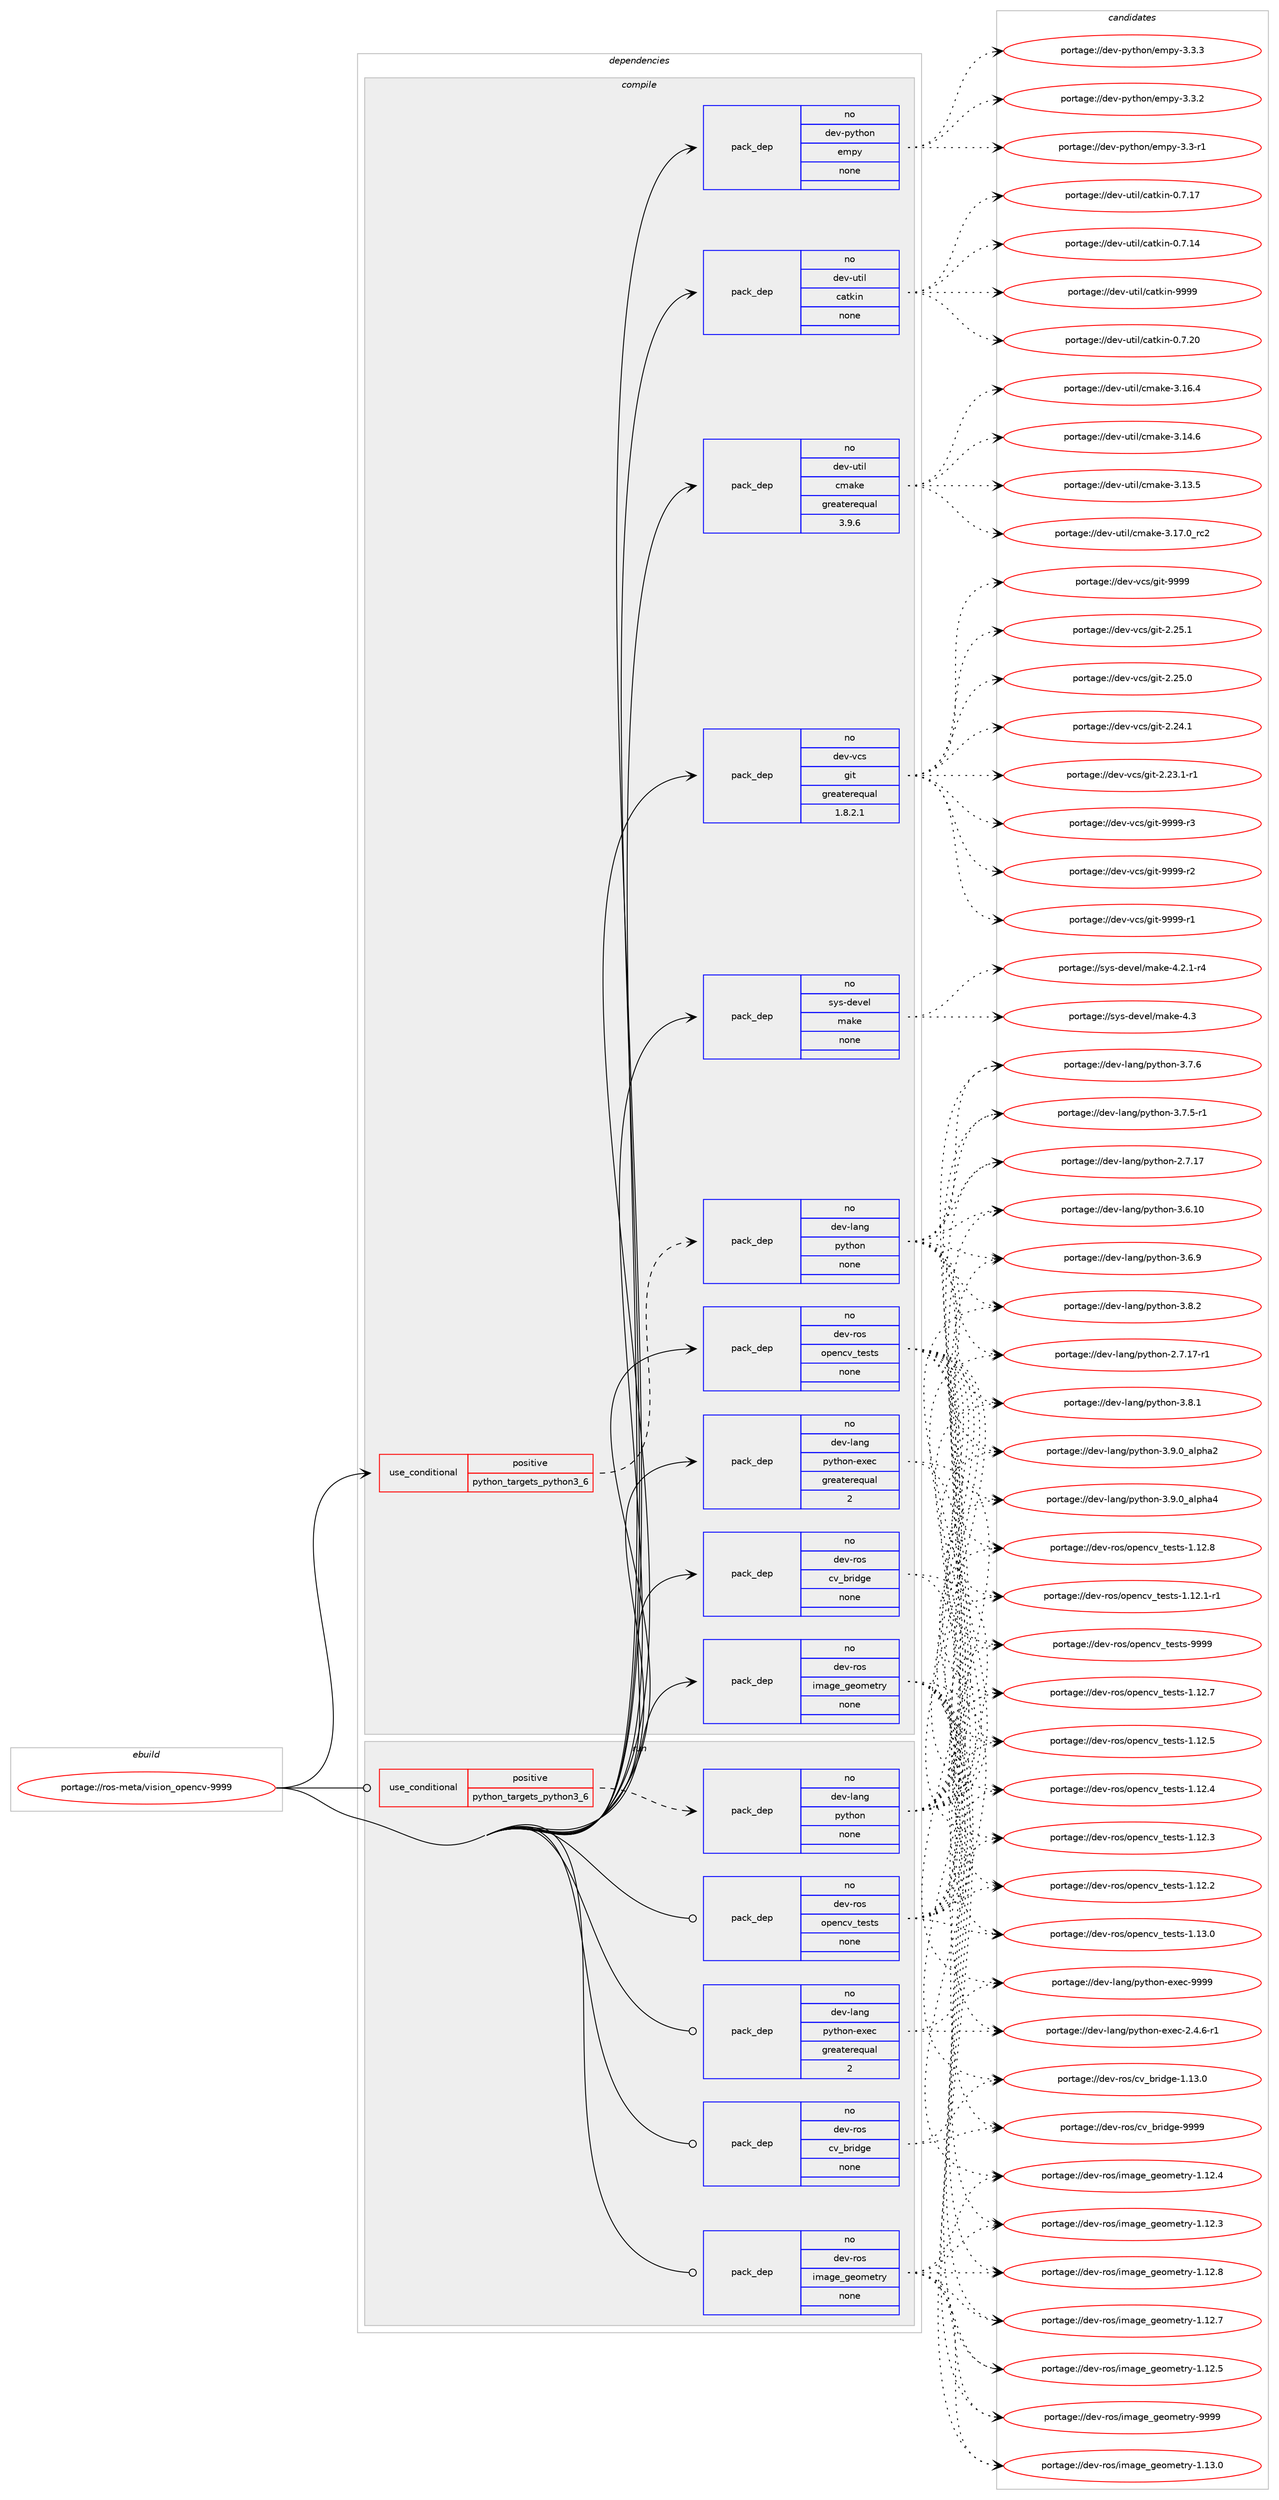 digraph prolog {

# *************
# Graph options
# *************

newrank=true;
concentrate=true;
compound=true;
graph [rankdir=LR,fontname=Helvetica,fontsize=10,ranksep=1.5];#, ranksep=2.5, nodesep=0.2];
edge  [arrowhead=vee];
node  [fontname=Helvetica,fontsize=10];

# **********
# The ebuild
# **********

subgraph cluster_leftcol {
color=gray;
rank=same;
label=<<i>ebuild</i>>;
id [label="portage://ros-meta/vision_opencv-9999", color=red, width=4, href="../ros-meta/vision_opencv-9999.svg"];
}

# ****************
# The dependencies
# ****************

subgraph cluster_midcol {
color=gray;
label=<<i>dependencies</i>>;
subgraph cluster_compile {
fillcolor="#eeeeee";
style=filled;
label=<<i>compile</i>>;
subgraph cond11669 {
dependency57843 [label=<<TABLE BORDER="0" CELLBORDER="1" CELLSPACING="0" CELLPADDING="4"><TR><TD ROWSPAN="3" CELLPADDING="10">use_conditional</TD></TR><TR><TD>positive</TD></TR><TR><TD>python_targets_python3_6</TD></TR></TABLE>>, shape=none, color=red];
subgraph pack44926 {
dependency57844 [label=<<TABLE BORDER="0" CELLBORDER="1" CELLSPACING="0" CELLPADDING="4" WIDTH="220"><TR><TD ROWSPAN="6" CELLPADDING="30">pack_dep</TD></TR><TR><TD WIDTH="110">no</TD></TR><TR><TD>dev-lang</TD></TR><TR><TD>python</TD></TR><TR><TD>none</TD></TR><TR><TD></TD></TR></TABLE>>, shape=none, color=blue];
}
dependency57843:e -> dependency57844:w [weight=20,style="dashed",arrowhead="vee"];
}
id:e -> dependency57843:w [weight=20,style="solid",arrowhead="vee"];
subgraph pack44927 {
dependency57845 [label=<<TABLE BORDER="0" CELLBORDER="1" CELLSPACING="0" CELLPADDING="4" WIDTH="220"><TR><TD ROWSPAN="6" CELLPADDING="30">pack_dep</TD></TR><TR><TD WIDTH="110">no</TD></TR><TR><TD>dev-lang</TD></TR><TR><TD>python-exec</TD></TR><TR><TD>greaterequal</TD></TR><TR><TD>2</TD></TR></TABLE>>, shape=none, color=blue];
}
id:e -> dependency57845:w [weight=20,style="solid",arrowhead="vee"];
subgraph pack44928 {
dependency57846 [label=<<TABLE BORDER="0" CELLBORDER="1" CELLSPACING="0" CELLPADDING="4" WIDTH="220"><TR><TD ROWSPAN="6" CELLPADDING="30">pack_dep</TD></TR><TR><TD WIDTH="110">no</TD></TR><TR><TD>dev-python</TD></TR><TR><TD>empy</TD></TR><TR><TD>none</TD></TR><TR><TD></TD></TR></TABLE>>, shape=none, color=blue];
}
id:e -> dependency57846:w [weight=20,style="solid",arrowhead="vee"];
subgraph pack44929 {
dependency57847 [label=<<TABLE BORDER="0" CELLBORDER="1" CELLSPACING="0" CELLPADDING="4" WIDTH="220"><TR><TD ROWSPAN="6" CELLPADDING="30">pack_dep</TD></TR><TR><TD WIDTH="110">no</TD></TR><TR><TD>dev-ros</TD></TR><TR><TD>cv_bridge</TD></TR><TR><TD>none</TD></TR><TR><TD></TD></TR></TABLE>>, shape=none, color=blue];
}
id:e -> dependency57847:w [weight=20,style="solid",arrowhead="vee"];
subgraph pack44930 {
dependency57848 [label=<<TABLE BORDER="0" CELLBORDER="1" CELLSPACING="0" CELLPADDING="4" WIDTH="220"><TR><TD ROWSPAN="6" CELLPADDING="30">pack_dep</TD></TR><TR><TD WIDTH="110">no</TD></TR><TR><TD>dev-ros</TD></TR><TR><TD>image_geometry</TD></TR><TR><TD>none</TD></TR><TR><TD></TD></TR></TABLE>>, shape=none, color=blue];
}
id:e -> dependency57848:w [weight=20,style="solid",arrowhead="vee"];
subgraph pack44931 {
dependency57849 [label=<<TABLE BORDER="0" CELLBORDER="1" CELLSPACING="0" CELLPADDING="4" WIDTH="220"><TR><TD ROWSPAN="6" CELLPADDING="30">pack_dep</TD></TR><TR><TD WIDTH="110">no</TD></TR><TR><TD>dev-ros</TD></TR><TR><TD>opencv_tests</TD></TR><TR><TD>none</TD></TR><TR><TD></TD></TR></TABLE>>, shape=none, color=blue];
}
id:e -> dependency57849:w [weight=20,style="solid",arrowhead="vee"];
subgraph pack44932 {
dependency57850 [label=<<TABLE BORDER="0" CELLBORDER="1" CELLSPACING="0" CELLPADDING="4" WIDTH="220"><TR><TD ROWSPAN="6" CELLPADDING="30">pack_dep</TD></TR><TR><TD WIDTH="110">no</TD></TR><TR><TD>dev-util</TD></TR><TR><TD>catkin</TD></TR><TR><TD>none</TD></TR><TR><TD></TD></TR></TABLE>>, shape=none, color=blue];
}
id:e -> dependency57850:w [weight=20,style="solid",arrowhead="vee"];
subgraph pack44933 {
dependency57851 [label=<<TABLE BORDER="0" CELLBORDER="1" CELLSPACING="0" CELLPADDING="4" WIDTH="220"><TR><TD ROWSPAN="6" CELLPADDING="30">pack_dep</TD></TR><TR><TD WIDTH="110">no</TD></TR><TR><TD>dev-util</TD></TR><TR><TD>cmake</TD></TR><TR><TD>greaterequal</TD></TR><TR><TD>3.9.6</TD></TR></TABLE>>, shape=none, color=blue];
}
id:e -> dependency57851:w [weight=20,style="solid",arrowhead="vee"];
subgraph pack44934 {
dependency57852 [label=<<TABLE BORDER="0" CELLBORDER="1" CELLSPACING="0" CELLPADDING="4" WIDTH="220"><TR><TD ROWSPAN="6" CELLPADDING="30">pack_dep</TD></TR><TR><TD WIDTH="110">no</TD></TR><TR><TD>dev-vcs</TD></TR><TR><TD>git</TD></TR><TR><TD>greaterequal</TD></TR><TR><TD>1.8.2.1</TD></TR></TABLE>>, shape=none, color=blue];
}
id:e -> dependency57852:w [weight=20,style="solid",arrowhead="vee"];
subgraph pack44935 {
dependency57853 [label=<<TABLE BORDER="0" CELLBORDER="1" CELLSPACING="0" CELLPADDING="4" WIDTH="220"><TR><TD ROWSPAN="6" CELLPADDING="30">pack_dep</TD></TR><TR><TD WIDTH="110">no</TD></TR><TR><TD>sys-devel</TD></TR><TR><TD>make</TD></TR><TR><TD>none</TD></TR><TR><TD></TD></TR></TABLE>>, shape=none, color=blue];
}
id:e -> dependency57853:w [weight=20,style="solid",arrowhead="vee"];
}
subgraph cluster_compileandrun {
fillcolor="#eeeeee";
style=filled;
label=<<i>compile and run</i>>;
}
subgraph cluster_run {
fillcolor="#eeeeee";
style=filled;
label=<<i>run</i>>;
subgraph cond11670 {
dependency57854 [label=<<TABLE BORDER="0" CELLBORDER="1" CELLSPACING="0" CELLPADDING="4"><TR><TD ROWSPAN="3" CELLPADDING="10">use_conditional</TD></TR><TR><TD>positive</TD></TR><TR><TD>python_targets_python3_6</TD></TR></TABLE>>, shape=none, color=red];
subgraph pack44936 {
dependency57855 [label=<<TABLE BORDER="0" CELLBORDER="1" CELLSPACING="0" CELLPADDING="4" WIDTH="220"><TR><TD ROWSPAN="6" CELLPADDING="30">pack_dep</TD></TR><TR><TD WIDTH="110">no</TD></TR><TR><TD>dev-lang</TD></TR><TR><TD>python</TD></TR><TR><TD>none</TD></TR><TR><TD></TD></TR></TABLE>>, shape=none, color=blue];
}
dependency57854:e -> dependency57855:w [weight=20,style="dashed",arrowhead="vee"];
}
id:e -> dependency57854:w [weight=20,style="solid",arrowhead="odot"];
subgraph pack44937 {
dependency57856 [label=<<TABLE BORDER="0" CELLBORDER="1" CELLSPACING="0" CELLPADDING="4" WIDTH="220"><TR><TD ROWSPAN="6" CELLPADDING="30">pack_dep</TD></TR><TR><TD WIDTH="110">no</TD></TR><TR><TD>dev-lang</TD></TR><TR><TD>python-exec</TD></TR><TR><TD>greaterequal</TD></TR><TR><TD>2</TD></TR></TABLE>>, shape=none, color=blue];
}
id:e -> dependency57856:w [weight=20,style="solid",arrowhead="odot"];
subgraph pack44938 {
dependency57857 [label=<<TABLE BORDER="0" CELLBORDER="1" CELLSPACING="0" CELLPADDING="4" WIDTH="220"><TR><TD ROWSPAN="6" CELLPADDING="30">pack_dep</TD></TR><TR><TD WIDTH="110">no</TD></TR><TR><TD>dev-ros</TD></TR><TR><TD>cv_bridge</TD></TR><TR><TD>none</TD></TR><TR><TD></TD></TR></TABLE>>, shape=none, color=blue];
}
id:e -> dependency57857:w [weight=20,style="solid",arrowhead="odot"];
subgraph pack44939 {
dependency57858 [label=<<TABLE BORDER="0" CELLBORDER="1" CELLSPACING="0" CELLPADDING="4" WIDTH="220"><TR><TD ROWSPAN="6" CELLPADDING="30">pack_dep</TD></TR><TR><TD WIDTH="110">no</TD></TR><TR><TD>dev-ros</TD></TR><TR><TD>image_geometry</TD></TR><TR><TD>none</TD></TR><TR><TD></TD></TR></TABLE>>, shape=none, color=blue];
}
id:e -> dependency57858:w [weight=20,style="solid",arrowhead="odot"];
subgraph pack44940 {
dependency57859 [label=<<TABLE BORDER="0" CELLBORDER="1" CELLSPACING="0" CELLPADDING="4" WIDTH="220"><TR><TD ROWSPAN="6" CELLPADDING="30">pack_dep</TD></TR><TR><TD WIDTH="110">no</TD></TR><TR><TD>dev-ros</TD></TR><TR><TD>opencv_tests</TD></TR><TR><TD>none</TD></TR><TR><TD></TD></TR></TABLE>>, shape=none, color=blue];
}
id:e -> dependency57859:w [weight=20,style="solid",arrowhead="odot"];
}
}

# **************
# The candidates
# **************

subgraph cluster_choices {
rank=same;
color=gray;
label=<<i>candidates</i>>;

subgraph choice44926 {
color=black;
nodesep=1;
choice10010111845108971101034711212111610411111045514657464895971081121049752 [label="portage://dev-lang/python-3.9.0_alpha4", color=red, width=4,href="../dev-lang/python-3.9.0_alpha4.svg"];
choice10010111845108971101034711212111610411111045514657464895971081121049750 [label="portage://dev-lang/python-3.9.0_alpha2", color=red, width=4,href="../dev-lang/python-3.9.0_alpha2.svg"];
choice100101118451089711010347112121116104111110455146564650 [label="portage://dev-lang/python-3.8.2", color=red, width=4,href="../dev-lang/python-3.8.2.svg"];
choice100101118451089711010347112121116104111110455146564649 [label="portage://dev-lang/python-3.8.1", color=red, width=4,href="../dev-lang/python-3.8.1.svg"];
choice100101118451089711010347112121116104111110455146554654 [label="portage://dev-lang/python-3.7.6", color=red, width=4,href="../dev-lang/python-3.7.6.svg"];
choice1001011184510897110103471121211161041111104551465546534511449 [label="portage://dev-lang/python-3.7.5-r1", color=red, width=4,href="../dev-lang/python-3.7.5-r1.svg"];
choice100101118451089711010347112121116104111110455146544657 [label="portage://dev-lang/python-3.6.9", color=red, width=4,href="../dev-lang/python-3.6.9.svg"];
choice10010111845108971101034711212111610411111045514654464948 [label="portage://dev-lang/python-3.6.10", color=red, width=4,href="../dev-lang/python-3.6.10.svg"];
choice100101118451089711010347112121116104111110455046554649554511449 [label="portage://dev-lang/python-2.7.17-r1", color=red, width=4,href="../dev-lang/python-2.7.17-r1.svg"];
choice10010111845108971101034711212111610411111045504655464955 [label="portage://dev-lang/python-2.7.17", color=red, width=4,href="../dev-lang/python-2.7.17.svg"];
dependency57844:e -> choice10010111845108971101034711212111610411111045514657464895971081121049752:w [style=dotted,weight="100"];
dependency57844:e -> choice10010111845108971101034711212111610411111045514657464895971081121049750:w [style=dotted,weight="100"];
dependency57844:e -> choice100101118451089711010347112121116104111110455146564650:w [style=dotted,weight="100"];
dependency57844:e -> choice100101118451089711010347112121116104111110455146564649:w [style=dotted,weight="100"];
dependency57844:e -> choice100101118451089711010347112121116104111110455146554654:w [style=dotted,weight="100"];
dependency57844:e -> choice1001011184510897110103471121211161041111104551465546534511449:w [style=dotted,weight="100"];
dependency57844:e -> choice100101118451089711010347112121116104111110455146544657:w [style=dotted,weight="100"];
dependency57844:e -> choice10010111845108971101034711212111610411111045514654464948:w [style=dotted,weight="100"];
dependency57844:e -> choice100101118451089711010347112121116104111110455046554649554511449:w [style=dotted,weight="100"];
dependency57844:e -> choice10010111845108971101034711212111610411111045504655464955:w [style=dotted,weight="100"];
}
subgraph choice44927 {
color=black;
nodesep=1;
choice10010111845108971101034711212111610411111045101120101994557575757 [label="portage://dev-lang/python-exec-9999", color=red, width=4,href="../dev-lang/python-exec-9999.svg"];
choice10010111845108971101034711212111610411111045101120101994550465246544511449 [label="portage://dev-lang/python-exec-2.4.6-r1", color=red, width=4,href="../dev-lang/python-exec-2.4.6-r1.svg"];
dependency57845:e -> choice10010111845108971101034711212111610411111045101120101994557575757:w [style=dotted,weight="100"];
dependency57845:e -> choice10010111845108971101034711212111610411111045101120101994550465246544511449:w [style=dotted,weight="100"];
}
subgraph choice44928 {
color=black;
nodesep=1;
choice1001011184511212111610411111047101109112121455146514651 [label="portage://dev-python/empy-3.3.3", color=red, width=4,href="../dev-python/empy-3.3.3.svg"];
choice1001011184511212111610411111047101109112121455146514650 [label="portage://dev-python/empy-3.3.2", color=red, width=4,href="../dev-python/empy-3.3.2.svg"];
choice1001011184511212111610411111047101109112121455146514511449 [label="portage://dev-python/empy-3.3-r1", color=red, width=4,href="../dev-python/empy-3.3-r1.svg"];
dependency57846:e -> choice1001011184511212111610411111047101109112121455146514651:w [style=dotted,weight="100"];
dependency57846:e -> choice1001011184511212111610411111047101109112121455146514650:w [style=dotted,weight="100"];
dependency57846:e -> choice1001011184511212111610411111047101109112121455146514511449:w [style=dotted,weight="100"];
}
subgraph choice44929 {
color=black;
nodesep=1;
choice10010111845114111115479911895981141051001031014557575757 [label="portage://dev-ros/cv_bridge-9999", color=red, width=4,href="../dev-ros/cv_bridge-9999.svg"];
choice100101118451141111154799118959811410510010310145494649514648 [label="portage://dev-ros/cv_bridge-1.13.0", color=red, width=4,href="../dev-ros/cv_bridge-1.13.0.svg"];
dependency57847:e -> choice10010111845114111115479911895981141051001031014557575757:w [style=dotted,weight="100"];
dependency57847:e -> choice100101118451141111154799118959811410510010310145494649514648:w [style=dotted,weight="100"];
}
subgraph choice44930 {
color=black;
nodesep=1;
choice100101118451141111154710510997103101951031011111091011161141214557575757 [label="portage://dev-ros/image_geometry-9999", color=red, width=4,href="../dev-ros/image_geometry-9999.svg"];
choice1001011184511411111547105109971031019510310111110910111611412145494649514648 [label="portage://dev-ros/image_geometry-1.13.0", color=red, width=4,href="../dev-ros/image_geometry-1.13.0.svg"];
choice1001011184511411111547105109971031019510310111110910111611412145494649504656 [label="portage://dev-ros/image_geometry-1.12.8", color=red, width=4,href="../dev-ros/image_geometry-1.12.8.svg"];
choice1001011184511411111547105109971031019510310111110910111611412145494649504655 [label="portage://dev-ros/image_geometry-1.12.7", color=red, width=4,href="../dev-ros/image_geometry-1.12.7.svg"];
choice1001011184511411111547105109971031019510310111110910111611412145494649504653 [label="portage://dev-ros/image_geometry-1.12.5", color=red, width=4,href="../dev-ros/image_geometry-1.12.5.svg"];
choice1001011184511411111547105109971031019510310111110910111611412145494649504652 [label="portage://dev-ros/image_geometry-1.12.4", color=red, width=4,href="../dev-ros/image_geometry-1.12.4.svg"];
choice1001011184511411111547105109971031019510310111110910111611412145494649504651 [label="portage://dev-ros/image_geometry-1.12.3", color=red, width=4,href="../dev-ros/image_geometry-1.12.3.svg"];
dependency57848:e -> choice100101118451141111154710510997103101951031011111091011161141214557575757:w [style=dotted,weight="100"];
dependency57848:e -> choice1001011184511411111547105109971031019510310111110910111611412145494649514648:w [style=dotted,weight="100"];
dependency57848:e -> choice1001011184511411111547105109971031019510310111110910111611412145494649504656:w [style=dotted,weight="100"];
dependency57848:e -> choice1001011184511411111547105109971031019510310111110910111611412145494649504655:w [style=dotted,weight="100"];
dependency57848:e -> choice1001011184511411111547105109971031019510310111110910111611412145494649504653:w [style=dotted,weight="100"];
dependency57848:e -> choice1001011184511411111547105109971031019510310111110910111611412145494649504652:w [style=dotted,weight="100"];
dependency57848:e -> choice1001011184511411111547105109971031019510310111110910111611412145494649504651:w [style=dotted,weight="100"];
}
subgraph choice44931 {
color=black;
nodesep=1;
choice100101118451141111154711111210111099118951161011151161154557575757 [label="portage://dev-ros/opencv_tests-9999", color=red, width=4,href="../dev-ros/opencv_tests-9999.svg"];
choice1001011184511411111547111112101110991189511610111511611545494649514648 [label="portage://dev-ros/opencv_tests-1.13.0", color=red, width=4,href="../dev-ros/opencv_tests-1.13.0.svg"];
choice1001011184511411111547111112101110991189511610111511611545494649504656 [label="portage://dev-ros/opencv_tests-1.12.8", color=red, width=4,href="../dev-ros/opencv_tests-1.12.8.svg"];
choice1001011184511411111547111112101110991189511610111511611545494649504655 [label="portage://dev-ros/opencv_tests-1.12.7", color=red, width=4,href="../dev-ros/opencv_tests-1.12.7.svg"];
choice1001011184511411111547111112101110991189511610111511611545494649504653 [label="portage://dev-ros/opencv_tests-1.12.5", color=red, width=4,href="../dev-ros/opencv_tests-1.12.5.svg"];
choice1001011184511411111547111112101110991189511610111511611545494649504652 [label="portage://dev-ros/opencv_tests-1.12.4", color=red, width=4,href="../dev-ros/opencv_tests-1.12.4.svg"];
choice1001011184511411111547111112101110991189511610111511611545494649504651 [label="portage://dev-ros/opencv_tests-1.12.3", color=red, width=4,href="../dev-ros/opencv_tests-1.12.3.svg"];
choice1001011184511411111547111112101110991189511610111511611545494649504650 [label="portage://dev-ros/opencv_tests-1.12.2", color=red, width=4,href="../dev-ros/opencv_tests-1.12.2.svg"];
choice10010111845114111115471111121011109911895116101115116115454946495046494511449 [label="portage://dev-ros/opencv_tests-1.12.1-r1", color=red, width=4,href="../dev-ros/opencv_tests-1.12.1-r1.svg"];
dependency57849:e -> choice100101118451141111154711111210111099118951161011151161154557575757:w [style=dotted,weight="100"];
dependency57849:e -> choice1001011184511411111547111112101110991189511610111511611545494649514648:w [style=dotted,weight="100"];
dependency57849:e -> choice1001011184511411111547111112101110991189511610111511611545494649504656:w [style=dotted,weight="100"];
dependency57849:e -> choice1001011184511411111547111112101110991189511610111511611545494649504655:w [style=dotted,weight="100"];
dependency57849:e -> choice1001011184511411111547111112101110991189511610111511611545494649504653:w [style=dotted,weight="100"];
dependency57849:e -> choice1001011184511411111547111112101110991189511610111511611545494649504652:w [style=dotted,weight="100"];
dependency57849:e -> choice1001011184511411111547111112101110991189511610111511611545494649504651:w [style=dotted,weight="100"];
dependency57849:e -> choice1001011184511411111547111112101110991189511610111511611545494649504650:w [style=dotted,weight="100"];
dependency57849:e -> choice10010111845114111115471111121011109911895116101115116115454946495046494511449:w [style=dotted,weight="100"];
}
subgraph choice44932 {
color=black;
nodesep=1;
choice100101118451171161051084799971161071051104557575757 [label="portage://dev-util/catkin-9999", color=red, width=4,href="../dev-util/catkin-9999.svg"];
choice1001011184511711610510847999711610710511045484655465048 [label="portage://dev-util/catkin-0.7.20", color=red, width=4,href="../dev-util/catkin-0.7.20.svg"];
choice1001011184511711610510847999711610710511045484655464955 [label="portage://dev-util/catkin-0.7.17", color=red, width=4,href="../dev-util/catkin-0.7.17.svg"];
choice1001011184511711610510847999711610710511045484655464952 [label="portage://dev-util/catkin-0.7.14", color=red, width=4,href="../dev-util/catkin-0.7.14.svg"];
dependency57850:e -> choice100101118451171161051084799971161071051104557575757:w [style=dotted,weight="100"];
dependency57850:e -> choice1001011184511711610510847999711610710511045484655465048:w [style=dotted,weight="100"];
dependency57850:e -> choice1001011184511711610510847999711610710511045484655464955:w [style=dotted,weight="100"];
dependency57850:e -> choice1001011184511711610510847999711610710511045484655464952:w [style=dotted,weight="100"];
}
subgraph choice44933 {
color=black;
nodesep=1;
choice1001011184511711610510847991099710710145514649554648951149950 [label="portage://dev-util/cmake-3.17.0_rc2", color=red, width=4,href="../dev-util/cmake-3.17.0_rc2.svg"];
choice1001011184511711610510847991099710710145514649544652 [label="portage://dev-util/cmake-3.16.4", color=red, width=4,href="../dev-util/cmake-3.16.4.svg"];
choice1001011184511711610510847991099710710145514649524654 [label="portage://dev-util/cmake-3.14.6", color=red, width=4,href="../dev-util/cmake-3.14.6.svg"];
choice1001011184511711610510847991099710710145514649514653 [label="portage://dev-util/cmake-3.13.5", color=red, width=4,href="../dev-util/cmake-3.13.5.svg"];
dependency57851:e -> choice1001011184511711610510847991099710710145514649554648951149950:w [style=dotted,weight="100"];
dependency57851:e -> choice1001011184511711610510847991099710710145514649544652:w [style=dotted,weight="100"];
dependency57851:e -> choice1001011184511711610510847991099710710145514649524654:w [style=dotted,weight="100"];
dependency57851:e -> choice1001011184511711610510847991099710710145514649514653:w [style=dotted,weight="100"];
}
subgraph choice44934 {
color=black;
nodesep=1;
choice10010111845118991154710310511645575757574511451 [label="portage://dev-vcs/git-9999-r3", color=red, width=4,href="../dev-vcs/git-9999-r3.svg"];
choice10010111845118991154710310511645575757574511450 [label="portage://dev-vcs/git-9999-r2", color=red, width=4,href="../dev-vcs/git-9999-r2.svg"];
choice10010111845118991154710310511645575757574511449 [label="portage://dev-vcs/git-9999-r1", color=red, width=4,href="../dev-vcs/git-9999-r1.svg"];
choice1001011184511899115471031051164557575757 [label="portage://dev-vcs/git-9999", color=red, width=4,href="../dev-vcs/git-9999.svg"];
choice10010111845118991154710310511645504650534649 [label="portage://dev-vcs/git-2.25.1", color=red, width=4,href="../dev-vcs/git-2.25.1.svg"];
choice10010111845118991154710310511645504650534648 [label="portage://dev-vcs/git-2.25.0", color=red, width=4,href="../dev-vcs/git-2.25.0.svg"];
choice10010111845118991154710310511645504650524649 [label="portage://dev-vcs/git-2.24.1", color=red, width=4,href="../dev-vcs/git-2.24.1.svg"];
choice100101118451189911547103105116455046505146494511449 [label="portage://dev-vcs/git-2.23.1-r1", color=red, width=4,href="../dev-vcs/git-2.23.1-r1.svg"];
dependency57852:e -> choice10010111845118991154710310511645575757574511451:w [style=dotted,weight="100"];
dependency57852:e -> choice10010111845118991154710310511645575757574511450:w [style=dotted,weight="100"];
dependency57852:e -> choice10010111845118991154710310511645575757574511449:w [style=dotted,weight="100"];
dependency57852:e -> choice1001011184511899115471031051164557575757:w [style=dotted,weight="100"];
dependency57852:e -> choice10010111845118991154710310511645504650534649:w [style=dotted,weight="100"];
dependency57852:e -> choice10010111845118991154710310511645504650534648:w [style=dotted,weight="100"];
dependency57852:e -> choice10010111845118991154710310511645504650524649:w [style=dotted,weight="100"];
dependency57852:e -> choice100101118451189911547103105116455046505146494511449:w [style=dotted,weight="100"];
}
subgraph choice44935 {
color=black;
nodesep=1;
choice11512111545100101118101108471099710710145524651 [label="portage://sys-devel/make-4.3", color=red, width=4,href="../sys-devel/make-4.3.svg"];
choice1151211154510010111810110847109971071014552465046494511452 [label="portage://sys-devel/make-4.2.1-r4", color=red, width=4,href="../sys-devel/make-4.2.1-r4.svg"];
dependency57853:e -> choice11512111545100101118101108471099710710145524651:w [style=dotted,weight="100"];
dependency57853:e -> choice1151211154510010111810110847109971071014552465046494511452:w [style=dotted,weight="100"];
}
subgraph choice44936 {
color=black;
nodesep=1;
choice10010111845108971101034711212111610411111045514657464895971081121049752 [label="portage://dev-lang/python-3.9.0_alpha4", color=red, width=4,href="../dev-lang/python-3.9.0_alpha4.svg"];
choice10010111845108971101034711212111610411111045514657464895971081121049750 [label="portage://dev-lang/python-3.9.0_alpha2", color=red, width=4,href="../dev-lang/python-3.9.0_alpha2.svg"];
choice100101118451089711010347112121116104111110455146564650 [label="portage://dev-lang/python-3.8.2", color=red, width=4,href="../dev-lang/python-3.8.2.svg"];
choice100101118451089711010347112121116104111110455146564649 [label="portage://dev-lang/python-3.8.1", color=red, width=4,href="../dev-lang/python-3.8.1.svg"];
choice100101118451089711010347112121116104111110455146554654 [label="portage://dev-lang/python-3.7.6", color=red, width=4,href="../dev-lang/python-3.7.6.svg"];
choice1001011184510897110103471121211161041111104551465546534511449 [label="portage://dev-lang/python-3.7.5-r1", color=red, width=4,href="../dev-lang/python-3.7.5-r1.svg"];
choice100101118451089711010347112121116104111110455146544657 [label="portage://dev-lang/python-3.6.9", color=red, width=4,href="../dev-lang/python-3.6.9.svg"];
choice10010111845108971101034711212111610411111045514654464948 [label="portage://dev-lang/python-3.6.10", color=red, width=4,href="../dev-lang/python-3.6.10.svg"];
choice100101118451089711010347112121116104111110455046554649554511449 [label="portage://dev-lang/python-2.7.17-r1", color=red, width=4,href="../dev-lang/python-2.7.17-r1.svg"];
choice10010111845108971101034711212111610411111045504655464955 [label="portage://dev-lang/python-2.7.17", color=red, width=4,href="../dev-lang/python-2.7.17.svg"];
dependency57855:e -> choice10010111845108971101034711212111610411111045514657464895971081121049752:w [style=dotted,weight="100"];
dependency57855:e -> choice10010111845108971101034711212111610411111045514657464895971081121049750:w [style=dotted,weight="100"];
dependency57855:e -> choice100101118451089711010347112121116104111110455146564650:w [style=dotted,weight="100"];
dependency57855:e -> choice100101118451089711010347112121116104111110455146564649:w [style=dotted,weight="100"];
dependency57855:e -> choice100101118451089711010347112121116104111110455146554654:w [style=dotted,weight="100"];
dependency57855:e -> choice1001011184510897110103471121211161041111104551465546534511449:w [style=dotted,weight="100"];
dependency57855:e -> choice100101118451089711010347112121116104111110455146544657:w [style=dotted,weight="100"];
dependency57855:e -> choice10010111845108971101034711212111610411111045514654464948:w [style=dotted,weight="100"];
dependency57855:e -> choice100101118451089711010347112121116104111110455046554649554511449:w [style=dotted,weight="100"];
dependency57855:e -> choice10010111845108971101034711212111610411111045504655464955:w [style=dotted,weight="100"];
}
subgraph choice44937 {
color=black;
nodesep=1;
choice10010111845108971101034711212111610411111045101120101994557575757 [label="portage://dev-lang/python-exec-9999", color=red, width=4,href="../dev-lang/python-exec-9999.svg"];
choice10010111845108971101034711212111610411111045101120101994550465246544511449 [label="portage://dev-lang/python-exec-2.4.6-r1", color=red, width=4,href="../dev-lang/python-exec-2.4.6-r1.svg"];
dependency57856:e -> choice10010111845108971101034711212111610411111045101120101994557575757:w [style=dotted,weight="100"];
dependency57856:e -> choice10010111845108971101034711212111610411111045101120101994550465246544511449:w [style=dotted,weight="100"];
}
subgraph choice44938 {
color=black;
nodesep=1;
choice10010111845114111115479911895981141051001031014557575757 [label="portage://dev-ros/cv_bridge-9999", color=red, width=4,href="../dev-ros/cv_bridge-9999.svg"];
choice100101118451141111154799118959811410510010310145494649514648 [label="portage://dev-ros/cv_bridge-1.13.0", color=red, width=4,href="../dev-ros/cv_bridge-1.13.0.svg"];
dependency57857:e -> choice10010111845114111115479911895981141051001031014557575757:w [style=dotted,weight="100"];
dependency57857:e -> choice100101118451141111154799118959811410510010310145494649514648:w [style=dotted,weight="100"];
}
subgraph choice44939 {
color=black;
nodesep=1;
choice100101118451141111154710510997103101951031011111091011161141214557575757 [label="portage://dev-ros/image_geometry-9999", color=red, width=4,href="../dev-ros/image_geometry-9999.svg"];
choice1001011184511411111547105109971031019510310111110910111611412145494649514648 [label="portage://dev-ros/image_geometry-1.13.0", color=red, width=4,href="../dev-ros/image_geometry-1.13.0.svg"];
choice1001011184511411111547105109971031019510310111110910111611412145494649504656 [label="portage://dev-ros/image_geometry-1.12.8", color=red, width=4,href="../dev-ros/image_geometry-1.12.8.svg"];
choice1001011184511411111547105109971031019510310111110910111611412145494649504655 [label="portage://dev-ros/image_geometry-1.12.7", color=red, width=4,href="../dev-ros/image_geometry-1.12.7.svg"];
choice1001011184511411111547105109971031019510310111110910111611412145494649504653 [label="portage://dev-ros/image_geometry-1.12.5", color=red, width=4,href="../dev-ros/image_geometry-1.12.5.svg"];
choice1001011184511411111547105109971031019510310111110910111611412145494649504652 [label="portage://dev-ros/image_geometry-1.12.4", color=red, width=4,href="../dev-ros/image_geometry-1.12.4.svg"];
choice1001011184511411111547105109971031019510310111110910111611412145494649504651 [label="portage://dev-ros/image_geometry-1.12.3", color=red, width=4,href="../dev-ros/image_geometry-1.12.3.svg"];
dependency57858:e -> choice100101118451141111154710510997103101951031011111091011161141214557575757:w [style=dotted,weight="100"];
dependency57858:e -> choice1001011184511411111547105109971031019510310111110910111611412145494649514648:w [style=dotted,weight="100"];
dependency57858:e -> choice1001011184511411111547105109971031019510310111110910111611412145494649504656:w [style=dotted,weight="100"];
dependency57858:e -> choice1001011184511411111547105109971031019510310111110910111611412145494649504655:w [style=dotted,weight="100"];
dependency57858:e -> choice1001011184511411111547105109971031019510310111110910111611412145494649504653:w [style=dotted,weight="100"];
dependency57858:e -> choice1001011184511411111547105109971031019510310111110910111611412145494649504652:w [style=dotted,weight="100"];
dependency57858:e -> choice1001011184511411111547105109971031019510310111110910111611412145494649504651:w [style=dotted,weight="100"];
}
subgraph choice44940 {
color=black;
nodesep=1;
choice100101118451141111154711111210111099118951161011151161154557575757 [label="portage://dev-ros/opencv_tests-9999", color=red, width=4,href="../dev-ros/opencv_tests-9999.svg"];
choice1001011184511411111547111112101110991189511610111511611545494649514648 [label="portage://dev-ros/opencv_tests-1.13.0", color=red, width=4,href="../dev-ros/opencv_tests-1.13.0.svg"];
choice1001011184511411111547111112101110991189511610111511611545494649504656 [label="portage://dev-ros/opencv_tests-1.12.8", color=red, width=4,href="../dev-ros/opencv_tests-1.12.8.svg"];
choice1001011184511411111547111112101110991189511610111511611545494649504655 [label="portage://dev-ros/opencv_tests-1.12.7", color=red, width=4,href="../dev-ros/opencv_tests-1.12.7.svg"];
choice1001011184511411111547111112101110991189511610111511611545494649504653 [label="portage://dev-ros/opencv_tests-1.12.5", color=red, width=4,href="../dev-ros/opencv_tests-1.12.5.svg"];
choice1001011184511411111547111112101110991189511610111511611545494649504652 [label="portage://dev-ros/opencv_tests-1.12.4", color=red, width=4,href="../dev-ros/opencv_tests-1.12.4.svg"];
choice1001011184511411111547111112101110991189511610111511611545494649504651 [label="portage://dev-ros/opencv_tests-1.12.3", color=red, width=4,href="../dev-ros/opencv_tests-1.12.3.svg"];
choice1001011184511411111547111112101110991189511610111511611545494649504650 [label="portage://dev-ros/opencv_tests-1.12.2", color=red, width=4,href="../dev-ros/opencv_tests-1.12.2.svg"];
choice10010111845114111115471111121011109911895116101115116115454946495046494511449 [label="portage://dev-ros/opencv_tests-1.12.1-r1", color=red, width=4,href="../dev-ros/opencv_tests-1.12.1-r1.svg"];
dependency57859:e -> choice100101118451141111154711111210111099118951161011151161154557575757:w [style=dotted,weight="100"];
dependency57859:e -> choice1001011184511411111547111112101110991189511610111511611545494649514648:w [style=dotted,weight="100"];
dependency57859:e -> choice1001011184511411111547111112101110991189511610111511611545494649504656:w [style=dotted,weight="100"];
dependency57859:e -> choice1001011184511411111547111112101110991189511610111511611545494649504655:w [style=dotted,weight="100"];
dependency57859:e -> choice1001011184511411111547111112101110991189511610111511611545494649504653:w [style=dotted,weight="100"];
dependency57859:e -> choice1001011184511411111547111112101110991189511610111511611545494649504652:w [style=dotted,weight="100"];
dependency57859:e -> choice1001011184511411111547111112101110991189511610111511611545494649504651:w [style=dotted,weight="100"];
dependency57859:e -> choice1001011184511411111547111112101110991189511610111511611545494649504650:w [style=dotted,weight="100"];
dependency57859:e -> choice10010111845114111115471111121011109911895116101115116115454946495046494511449:w [style=dotted,weight="100"];
}
}

}
